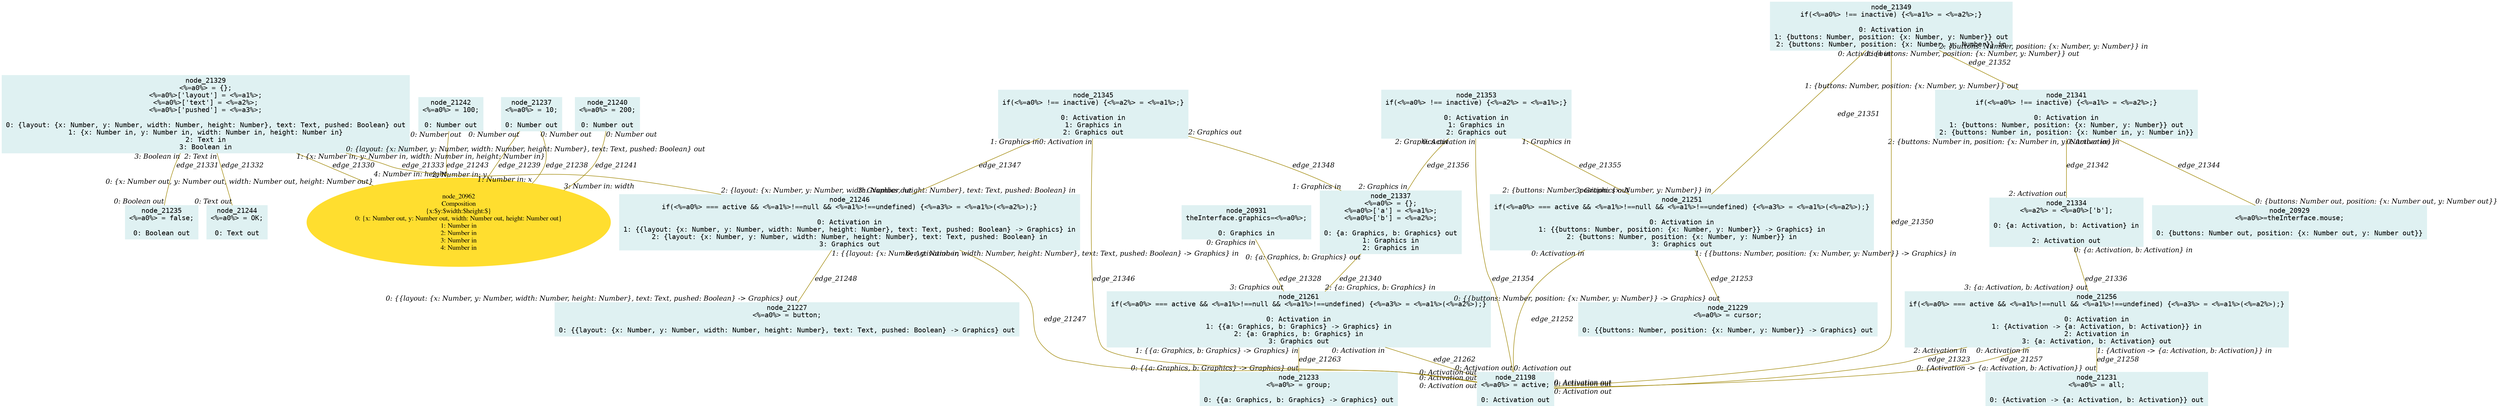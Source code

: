 digraph g{node_20929 [shape="box", style="filled", color="#dff1f2", fontname="Courier", label="node_20929
<%=a0%>=theInterface.mouse;

0: {buttons: Number out, position: {x: Number out, y: Number out}}" ]
node_20931 [shape="box", style="filled", color="#dff1f2", fontname="Courier", label="node_20931
theInterface.graphics=<%=a0%>;

0: Graphics in" ]
node_20962 [shape="ellipse", style="filled", color="#ffde2f", fontname="Times", label="node_20962
Composition
{x:$y:$width:$height:$}
0: {x: Number out, y: Number out, width: Number out, height: Number out}
1: Number in
2: Number in
3: Number in
4: Number in" ]
node_21198 [shape="box", style="filled", color="#dff1f2", fontname="Courier", label="node_21198
<%=a0%> = active;

0: Activation out" ]
node_21227 [shape="box", style="filled", color="#dff1f2", fontname="Courier", label="node_21227
<%=a0%> = button;

0: {{layout: {x: Number, y: Number, width: Number, height: Number}, text: Text, pushed: Boolean} -> Graphics} out" ]
node_21229 [shape="box", style="filled", color="#dff1f2", fontname="Courier", label="node_21229
<%=a0%> = cursor;

0: {{buttons: Number, position: {x: Number, y: Number}} -> Graphics} out" ]
node_21231 [shape="box", style="filled", color="#dff1f2", fontname="Courier", label="node_21231
<%=a0%> = all;

0: {Activation -> {a: Activation, b: Activation}} out" ]
node_21233 [shape="box", style="filled", color="#dff1f2", fontname="Courier", label="node_21233
<%=a0%> = group;

0: {{a: Graphics, b: Graphics} -> Graphics} out" ]
node_21235 [shape="box", style="filled", color="#dff1f2", fontname="Courier", label="node_21235
<%=a0%> = false;

0: Boolean out" ]
node_21237 [shape="box", style="filled", color="#dff1f2", fontname="Courier", label="node_21237
<%=a0%> = 10;

0: Number out" ]
node_21240 [shape="box", style="filled", color="#dff1f2", fontname="Courier", label="node_21240
<%=a0%> = 200;

0: Number out" ]
node_21242 [shape="box", style="filled", color="#dff1f2", fontname="Courier", label="node_21242
<%=a0%> = 100;

0: Number out" ]
node_21244 [shape="box", style="filled", color="#dff1f2", fontname="Courier", label="node_21244
<%=a0%> = OK;

0: Text out" ]
node_21246 [shape="box", style="filled", color="#dff1f2", fontname="Courier", label="node_21246
if(<%=a0%> === active && <%=a1%>!==null && <%=a1%>!==undefined) {<%=a3%> = <%=a1%>(<%=a2%>);}

0: Activation in
1: {{layout: {x: Number, y: Number, width: Number, height: Number}, text: Text, pushed: Boolean} -> Graphics} in
2: {layout: {x: Number, y: Number, width: Number, height: Number}, text: Text, pushed: Boolean} in
3: Graphics out" ]
node_21251 [shape="box", style="filled", color="#dff1f2", fontname="Courier", label="node_21251
if(<%=a0%> === active && <%=a1%>!==null && <%=a1%>!==undefined) {<%=a3%> = <%=a1%>(<%=a2%>);}

0: Activation in
1: {{buttons: Number, position: {x: Number, y: Number}} -> Graphics} in
2: {buttons: Number, position: {x: Number, y: Number}} in
3: Graphics out" ]
node_21256 [shape="box", style="filled", color="#dff1f2", fontname="Courier", label="node_21256
if(<%=a0%> === active && <%=a1%>!==null && <%=a1%>!==undefined) {<%=a3%> = <%=a1%>(<%=a2%>);}

0: Activation in
1: {Activation -> {a: Activation, b: Activation}} in
2: Activation in
3: {a: Activation, b: Activation} out" ]
node_21261 [shape="box", style="filled", color="#dff1f2", fontname="Courier", label="node_21261
if(<%=a0%> === active && <%=a1%>!==null && <%=a1%>!==undefined) {<%=a3%> = <%=a1%>(<%=a2%>);}

0: Activation in
1: {{a: Graphics, b: Graphics} -> Graphics} in
2: {a: Graphics, b: Graphics} in
3: Graphics out" ]
node_21329 [shape="box", style="filled", color="#dff1f2", fontname="Courier", label="node_21329
<%=a0%> = {};
<%=a0%>['layout'] = <%=a1%>;
<%=a0%>['text'] = <%=a2%>;
<%=a0%>['pushed'] = <%=a3%>;

0: {layout: {x: Number, y: Number, width: Number, height: Number}, text: Text, pushed: Boolean} out
1: {x: Number in, y: Number in, width: Number in, height: Number in}
2: Text in
3: Boolean in" ]
node_21334 [shape="box", style="filled", color="#dff1f2", fontname="Courier", label="node_21334
<%=a2%> = <%=a0%>['b'];

0: {a: Activation, b: Activation} in

2: Activation out" ]
node_21337 [shape="box", style="filled", color="#dff1f2", fontname="Courier", label="node_21337
<%=a0%> = {};
<%=a0%>['a'] = <%=a1%>;
<%=a0%>['b'] = <%=a2%>;

0: {a: Graphics, b: Graphics} out
1: Graphics in
2: Graphics in" ]
node_21341 [shape="box", style="filled", color="#dff1f2", fontname="Courier", label="node_21341
if(<%=a0%> !== inactive) {<%=a1%> = <%=a2%>;}

0: Activation in
1: {buttons: Number, position: {x: Number, y: Number}} out
2: {buttons: Number in, position: {x: Number in, y: Number in}}" ]
node_21345 [shape="box", style="filled", color="#dff1f2", fontname="Courier", label="node_21345
if(<%=a0%> !== inactive) {<%=a2%> = <%=a1%>;}

0: Activation in
1: Graphics in
2: Graphics out" ]
node_21349 [shape="box", style="filled", color="#dff1f2", fontname="Courier", label="node_21349
if(<%=a0%> !== inactive) {<%=a1%> = <%=a2%>;}

0: Activation in
1: {buttons: Number, position: {x: Number, y: Number}} out
2: {buttons: Number, position: {x: Number, y: Number}} in" ]
node_21353 [shape="box", style="filled", color="#dff1f2", fontname="Courier", label="node_21353
if(<%=a0%> !== inactive) {<%=a2%> = <%=a1%>;}

0: Activation in
1: Graphics in
2: Graphics out" ]
node_21237 -> node_20962 [dir=none, arrowHead=none, fontname="Times-Italic", arrowsize=1, color="#9d8400", label="edge_21238",  headlabel="1: Number in: x", taillabel="0: Number out" ]
node_21237 -> node_20962 [dir=none, arrowHead=none, fontname="Times-Italic", arrowsize=1, color="#9d8400", label="edge_21239",  headlabel="2: Number in: y", taillabel="0: Number out" ]
node_21240 -> node_20962 [dir=none, arrowHead=none, fontname="Times-Italic", arrowsize=1, color="#9d8400", label="edge_21241",  headlabel="3: Number in: width", taillabel="0: Number out" ]
node_21242 -> node_20962 [dir=none, arrowHead=none, fontname="Times-Italic", arrowsize=1, color="#9d8400", label="edge_21243",  headlabel="4: Number in: height", taillabel="0: Number out" ]
node_21246 -> node_21198 [dir=none, arrowHead=none, fontname="Times-Italic", arrowsize=1, color="#9d8400", label="edge_21247",  headlabel="0: Activation out", taillabel="0: Activation in" ]
node_21246 -> node_21227 [dir=none, arrowHead=none, fontname="Times-Italic", arrowsize=1, color="#9d8400", label="edge_21248",  headlabel="0: {{layout: {x: Number, y: Number, width: Number, height: Number}, text: Text, pushed: Boolean} -> Graphics} out", taillabel="1: {{layout: {x: Number, y: Number, width: Number, height: Number}, text: Text, pushed: Boolean} -> Graphics} in" ]
node_21251 -> node_21198 [dir=none, arrowHead=none, fontname="Times-Italic", arrowsize=1, color="#9d8400", label="edge_21252",  headlabel="0: Activation out", taillabel="0: Activation in" ]
node_21251 -> node_21229 [dir=none, arrowHead=none, fontname="Times-Italic", arrowsize=1, color="#9d8400", label="edge_21253",  headlabel="0: {{buttons: Number, position: {x: Number, y: Number}} -> Graphics} out", taillabel="1: {{buttons: Number, position: {x: Number, y: Number}} -> Graphics} in" ]
node_21256 -> node_21198 [dir=none, arrowHead=none, fontname="Times-Italic", arrowsize=1, color="#9d8400", label="edge_21257",  headlabel="0: Activation out", taillabel="0: Activation in" ]
node_21256 -> node_21231 [dir=none, arrowHead=none, fontname="Times-Italic", arrowsize=1, color="#9d8400", label="edge_21258",  headlabel="0: {Activation -> {a: Activation, b: Activation}} out", taillabel="1: {Activation -> {a: Activation, b: Activation}} in" ]
node_21261 -> node_21198 [dir=none, arrowHead=none, fontname="Times-Italic", arrowsize=1, color="#9d8400", label="edge_21262",  headlabel="0: Activation out", taillabel="0: Activation in" ]
node_21261 -> node_21233 [dir=none, arrowHead=none, fontname="Times-Italic", arrowsize=1, color="#9d8400", label="edge_21263",  headlabel="0: {{a: Graphics, b: Graphics} -> Graphics} out", taillabel="1: {{a: Graphics, b: Graphics} -> Graphics} in" ]
node_21256 -> node_21198 [dir=none, arrowHead=none, fontname="Times-Italic", arrowsize=1, color="#9d8400", label="edge_21323",  headlabel="0: Activation out", taillabel="2: Activation in" ]
node_20931 -> node_21261 [dir=none, arrowHead=none, fontname="Times-Italic", arrowsize=1, color="#9d8400", label="edge_21328",  headlabel="3: Graphics out", taillabel="0: Graphics in" ]
node_21329 -> node_20962 [dir=none, arrowHead=none, fontname="Times-Italic", arrowsize=1, color="#9d8400", label="edge_21330",  headlabel="0: {x: Number out, y: Number out, width: Number out, height: Number out}", taillabel="1: {x: Number in, y: Number in, width: Number in, height: Number in}" ]
node_21329 -> node_21235 [dir=none, arrowHead=none, fontname="Times-Italic", arrowsize=1, color="#9d8400", label="edge_21331",  headlabel="0: Boolean out", taillabel="3: Boolean in" ]
node_21329 -> node_21244 [dir=none, arrowHead=none, fontname="Times-Italic", arrowsize=1, color="#9d8400", label="edge_21332",  headlabel="0: Text out", taillabel="2: Text in" ]
node_21329 -> node_21246 [dir=none, arrowHead=none, fontname="Times-Italic", arrowsize=1, color="#9d8400", label="edge_21333",  headlabel="2: {layout: {x: Number, y: Number, width: Number, height: Number}, text: Text, pushed: Boolean} in", taillabel="0: {layout: {x: Number, y: Number, width: Number, height: Number}, text: Text, pushed: Boolean} out" ]
node_21334 -> node_21256 [dir=none, arrowHead=none, fontname="Times-Italic", arrowsize=1, color="#9d8400", label="edge_21336",  headlabel="3: {a: Activation, b: Activation} out", taillabel="0: {a: Activation, b: Activation} in" ]
node_21337 -> node_21261 [dir=none, arrowHead=none, fontname="Times-Italic", arrowsize=1, color="#9d8400", label="edge_21340",  headlabel="2: {a: Graphics, b: Graphics} in", taillabel="0: {a: Graphics, b: Graphics} out" ]
node_21341 -> node_21334 [dir=none, arrowHead=none, fontname="Times-Italic", arrowsize=1, color="#9d8400", label="edge_21342",  headlabel="2: Activation out", taillabel="0: Activation in" ]
node_21341 -> node_20929 [dir=none, arrowHead=none, fontname="Times-Italic", arrowsize=1, color="#9d8400", label="edge_21344",  headlabel="0: {buttons: Number out, position: {x: Number out, y: Number out}}", taillabel="2: {buttons: Number in, position: {x: Number in, y: Number in}}" ]
node_21345 -> node_21198 [dir=none, arrowHead=none, fontname="Times-Italic", arrowsize=1, color="#9d8400", label="edge_21346",  headlabel="0: Activation out", taillabel="0: Activation in" ]
node_21345 -> node_21246 [dir=none, arrowHead=none, fontname="Times-Italic", arrowsize=1, color="#9d8400", label="edge_21347",  headlabel="3: Graphics out", taillabel="1: Graphics in" ]
node_21345 -> node_21337 [dir=none, arrowHead=none, fontname="Times-Italic", arrowsize=1, color="#9d8400", label="edge_21348",  headlabel="1: Graphics in", taillabel="2: Graphics out" ]
node_21349 -> node_21198 [dir=none, arrowHead=none, fontname="Times-Italic", arrowsize=1, color="#9d8400", label="edge_21350",  headlabel="0: Activation out", taillabel="0: Activation in" ]
node_21349 -> node_21251 [dir=none, arrowHead=none, fontname="Times-Italic", arrowsize=1, color="#9d8400", label="edge_21351",  headlabel="2: {buttons: Number, position: {x: Number, y: Number}} in", taillabel="1: {buttons: Number, position: {x: Number, y: Number}} out" ]
node_21349 -> node_21341 [dir=none, arrowHead=none, fontname="Times-Italic", arrowsize=1, color="#9d8400", label="edge_21352",  headlabel="1: {buttons: Number, position: {x: Number, y: Number}} out", taillabel="2: {buttons: Number, position: {x: Number, y: Number}} in" ]
node_21353 -> node_21198 [dir=none, arrowHead=none, fontname="Times-Italic", arrowsize=1, color="#9d8400", label="edge_21354",  headlabel="0: Activation out", taillabel="0: Activation in" ]
node_21353 -> node_21251 [dir=none, arrowHead=none, fontname="Times-Italic", arrowsize=1, color="#9d8400", label="edge_21355",  headlabel="3: Graphics out", taillabel="1: Graphics in" ]
node_21353 -> node_21337 [dir=none, arrowHead=none, fontname="Times-Italic", arrowsize=1, color="#9d8400", label="edge_21356",  headlabel="2: Graphics in", taillabel="2: Graphics out" ]
}